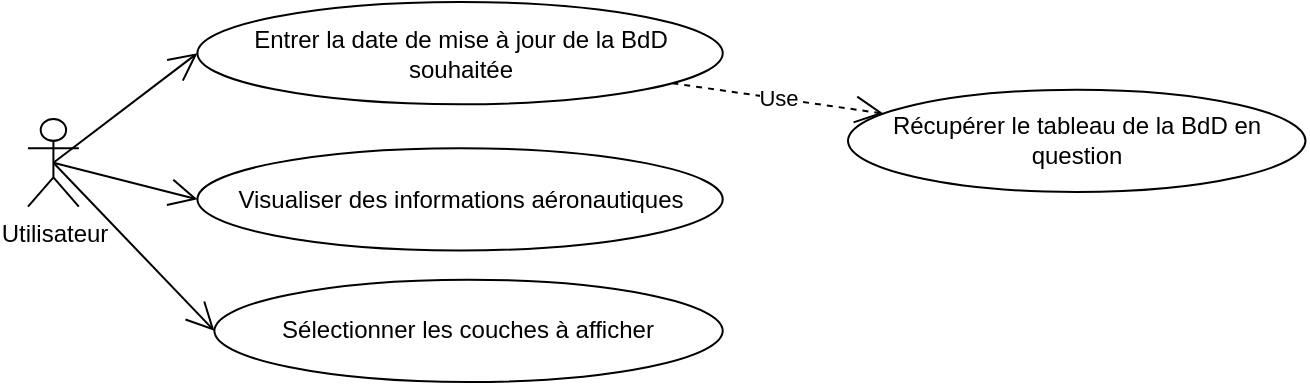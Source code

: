 <mxfile version="22.1.3" type="device">
  <diagram name="UseCase" id="lY2ZdImXOUDPBNHHOT2F">
    <mxGraphModel dx="1050" dy="558" grid="1" gridSize="10" guides="1" tooltips="1" connect="1" arrows="1" fold="1" page="1" pageScale="1" pageWidth="827" pageHeight="1169" math="0" shadow="0">
      <root>
        <mxCell id="0" />
        <mxCell id="1" parent="0" />
        <mxCell id="wSTph4jrEaVnRu7Qfcii-2" value="&lt;div&gt;Utilisateur&lt;/div&gt;" style="shape=umlActor;verticalLabelPosition=bottom;verticalAlign=top;html=1;" parent="1" vertex="1">
          <mxGeometry x="30" y="208.462" width="25.417" height="43.846" as="geometry" />
        </mxCell>
        <mxCell id="wSTph4jrEaVnRu7Qfcii-6" value="Visualiser des informations aéronautiques" style="ellipse;whiteSpace=wrap;html=1;" parent="1" vertex="1">
          <mxGeometry x="114.722" y="223.077" width="262.639" height="51.154" as="geometry" />
        </mxCell>
        <mxCell id="wSTph4jrEaVnRu7Qfcii-7" value="Entrer la date de mise à jour de la BdD souhaitée" style="ellipse;whiteSpace=wrap;html=1;" parent="1" vertex="1">
          <mxGeometry x="114.722" y="150" width="262.639" height="51.154" as="geometry" />
        </mxCell>
        <mxCell id="wSTph4jrEaVnRu7Qfcii-8" value="Sélectionner les couches à afficher" style="ellipse;whiteSpace=wrap;html=1;" parent="1" vertex="1">
          <mxGeometry x="123.194" y="288.846" width="254.167" height="51.154" as="geometry" />
        </mxCell>
        <mxCell id="wSTph4jrEaVnRu7Qfcii-10" value="Use" style="endArrow=open;endSize=12;dashed=1;html=1;rounded=0;" parent="1" source="wSTph4jrEaVnRu7Qfcii-7" target="wSTph4jrEaVnRu7Qfcii-11" edge="1">
          <mxGeometry width="160" relative="1" as="geometry">
            <mxPoint x="284.167" y="259.615" as="sourcePoint" />
            <mxPoint x="428.194" y="223.077" as="targetPoint" />
          </mxGeometry>
        </mxCell>
        <mxCell id="wSTph4jrEaVnRu7Qfcii-11" value="Récupérer le tableau de la BdD en question" style="ellipse;whiteSpace=wrap;html=1;" parent="1" vertex="1">
          <mxGeometry x="440" y="193.846" width="228.75" height="51.154" as="geometry" />
        </mxCell>
        <mxCell id="wSTph4jrEaVnRu7Qfcii-21" value="" style="endArrow=open;endFill=1;endSize=12;html=1;rounded=0;entryX=0;entryY=0.5;entryDx=0;entryDy=0;exitX=0.5;exitY=0.5;exitDx=0;exitDy=0;exitPerimeter=0;" parent="1" source="wSTph4jrEaVnRu7Qfcii-2" target="wSTph4jrEaVnRu7Qfcii-7" edge="1">
          <mxGeometry width="160" relative="1" as="geometry">
            <mxPoint x="55.417" y="233.673" as="sourcePoint" />
            <mxPoint x="190.972" y="233.673" as="targetPoint" />
          </mxGeometry>
        </mxCell>
        <mxCell id="wSTph4jrEaVnRu7Qfcii-22" value="" style="endArrow=open;endFill=1;endSize=12;html=1;rounded=0;entryX=0;entryY=0.5;entryDx=0;entryDy=0;exitX=0.5;exitY=0.5;exitDx=0;exitDy=0;exitPerimeter=0;" parent="1" source="wSTph4jrEaVnRu7Qfcii-2" target="wSTph4jrEaVnRu7Qfcii-6" edge="1">
          <mxGeometry width="160" relative="1" as="geometry">
            <mxPoint x="55.417" y="263.269" as="sourcePoint" />
            <mxPoint x="127.431" y="208.462" as="targetPoint" />
          </mxGeometry>
        </mxCell>
        <mxCell id="wSTph4jrEaVnRu7Qfcii-23" value="" style="endArrow=open;endFill=1;endSize=12;html=1;rounded=0;entryX=0;entryY=0.5;entryDx=0;entryDy=0;exitX=0.5;exitY=0.5;exitDx=0;exitDy=0;exitPerimeter=0;" parent="1" source="wSTph4jrEaVnRu7Qfcii-2" target="wSTph4jrEaVnRu7Qfcii-8" edge="1">
          <mxGeometry width="160" relative="1" as="geometry">
            <mxPoint x="72.361" y="285.192" as="sourcePoint" />
            <mxPoint x="144.375" y="303.462" as="targetPoint" />
          </mxGeometry>
        </mxCell>
      </root>
    </mxGraphModel>
  </diagram>
</mxfile>
